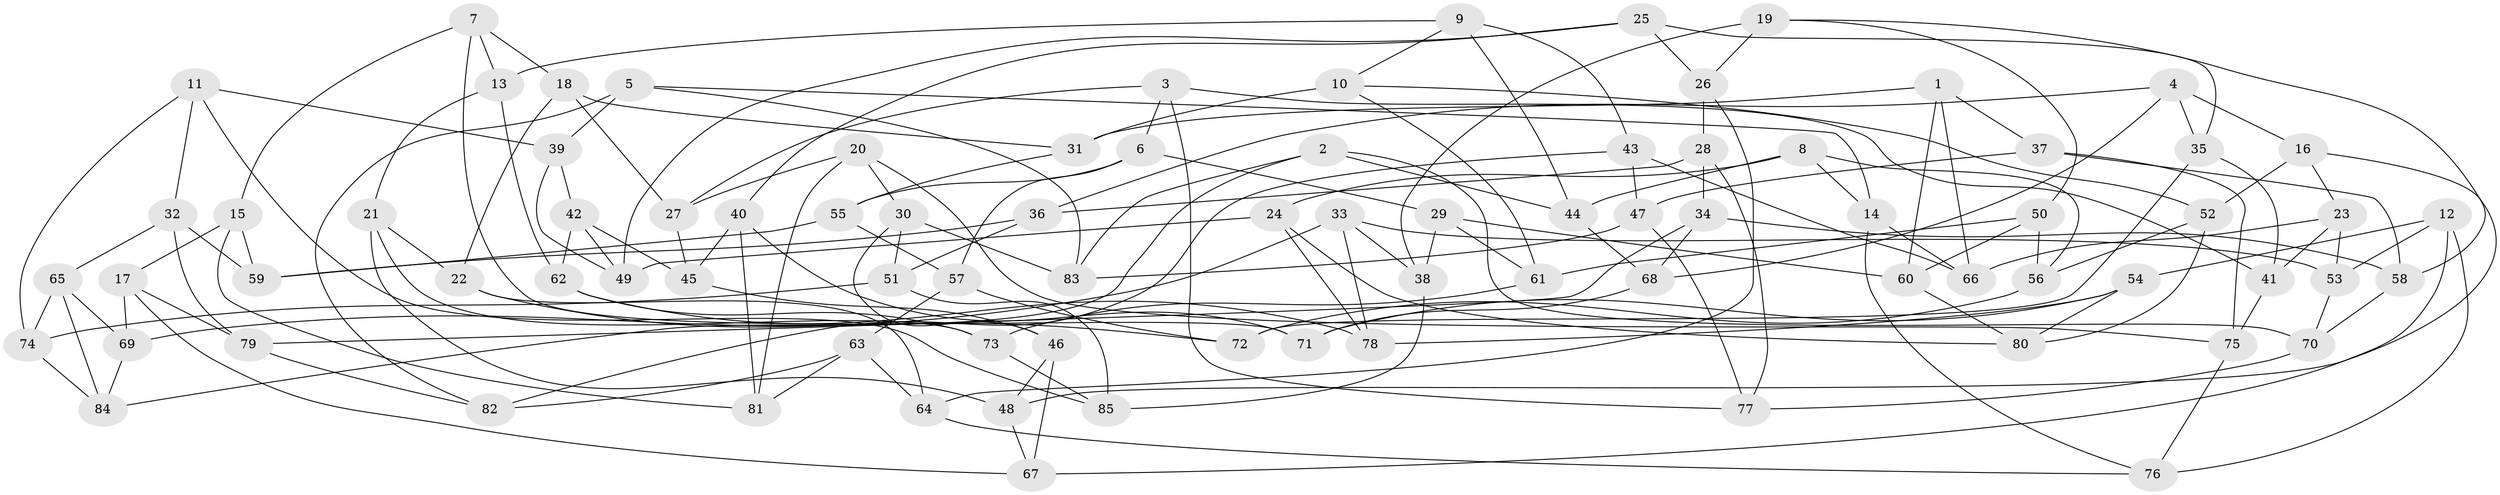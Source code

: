 // coarse degree distribution, {6: 0.5576923076923077, 3: 0.038461538461538464, 4: 0.36538461538461536, 5: 0.038461538461538464}
// Generated by graph-tools (version 1.1) at 2025/42/03/06/25 10:42:23]
// undirected, 85 vertices, 170 edges
graph export_dot {
graph [start="1"]
  node [color=gray90,style=filled];
  1;
  2;
  3;
  4;
  5;
  6;
  7;
  8;
  9;
  10;
  11;
  12;
  13;
  14;
  15;
  16;
  17;
  18;
  19;
  20;
  21;
  22;
  23;
  24;
  25;
  26;
  27;
  28;
  29;
  30;
  31;
  32;
  33;
  34;
  35;
  36;
  37;
  38;
  39;
  40;
  41;
  42;
  43;
  44;
  45;
  46;
  47;
  48;
  49;
  50;
  51;
  52;
  53;
  54;
  55;
  56;
  57;
  58;
  59;
  60;
  61;
  62;
  63;
  64;
  65;
  66;
  67;
  68;
  69;
  70;
  71;
  72;
  73;
  74;
  75;
  76;
  77;
  78;
  79;
  80;
  81;
  82;
  83;
  84;
  85;
  1 -- 66;
  1 -- 31;
  1 -- 37;
  1 -- 60;
  2 -- 44;
  2 -- 84;
  2 -- 83;
  2 -- 70;
  3 -- 41;
  3 -- 77;
  3 -- 6;
  3 -- 27;
  4 -- 35;
  4 -- 36;
  4 -- 68;
  4 -- 16;
  5 -- 39;
  5 -- 83;
  5 -- 82;
  5 -- 14;
  6 -- 57;
  6 -- 29;
  6 -- 55;
  7 -- 18;
  7 -- 13;
  7 -- 71;
  7 -- 15;
  8 -- 56;
  8 -- 14;
  8 -- 24;
  8 -- 44;
  9 -- 44;
  9 -- 43;
  9 -- 10;
  9 -- 13;
  10 -- 52;
  10 -- 31;
  10 -- 61;
  11 -- 85;
  11 -- 74;
  11 -- 32;
  11 -- 39;
  12 -- 53;
  12 -- 76;
  12 -- 67;
  12 -- 54;
  13 -- 62;
  13 -- 21;
  14 -- 76;
  14 -- 66;
  15 -- 59;
  15 -- 81;
  15 -- 17;
  16 -- 52;
  16 -- 48;
  16 -- 23;
  17 -- 79;
  17 -- 69;
  17 -- 67;
  18 -- 27;
  18 -- 31;
  18 -- 22;
  19 -- 26;
  19 -- 50;
  19 -- 58;
  19 -- 38;
  20 -- 30;
  20 -- 75;
  20 -- 81;
  20 -- 27;
  21 -- 48;
  21 -- 22;
  21 -- 73;
  22 -- 72;
  22 -- 64;
  23 -- 41;
  23 -- 53;
  23 -- 66;
  24 -- 49;
  24 -- 80;
  24 -- 78;
  25 -- 49;
  25 -- 26;
  25 -- 35;
  25 -- 40;
  26 -- 64;
  26 -- 28;
  27 -- 45;
  28 -- 36;
  28 -- 34;
  28 -- 77;
  29 -- 61;
  29 -- 38;
  29 -- 60;
  30 -- 83;
  30 -- 51;
  30 -- 46;
  31 -- 55;
  32 -- 59;
  32 -- 79;
  32 -- 65;
  33 -- 53;
  33 -- 69;
  33 -- 38;
  33 -- 78;
  34 -- 68;
  34 -- 79;
  34 -- 58;
  35 -- 72;
  35 -- 41;
  36 -- 59;
  36 -- 51;
  37 -- 47;
  37 -- 75;
  37 -- 58;
  38 -- 85;
  39 -- 42;
  39 -- 49;
  40 -- 71;
  40 -- 45;
  40 -- 81;
  41 -- 75;
  42 -- 45;
  42 -- 49;
  42 -- 62;
  43 -- 66;
  43 -- 47;
  43 -- 82;
  44 -- 68;
  45 -- 46;
  46 -- 67;
  46 -- 48;
  47 -- 77;
  47 -- 83;
  48 -- 67;
  50 -- 60;
  50 -- 61;
  50 -- 56;
  51 -- 85;
  51 -- 74;
  52 -- 56;
  52 -- 80;
  53 -- 70;
  54 -- 78;
  54 -- 80;
  54 -- 71;
  55 -- 57;
  55 -- 59;
  56 -- 72;
  57 -- 72;
  57 -- 63;
  58 -- 70;
  60 -- 80;
  61 -- 73;
  62 -- 73;
  62 -- 78;
  63 -- 82;
  63 -- 81;
  63 -- 64;
  64 -- 76;
  65 -- 74;
  65 -- 69;
  65 -- 84;
  68 -- 71;
  69 -- 84;
  70 -- 77;
  73 -- 85;
  74 -- 84;
  75 -- 76;
  79 -- 82;
}
